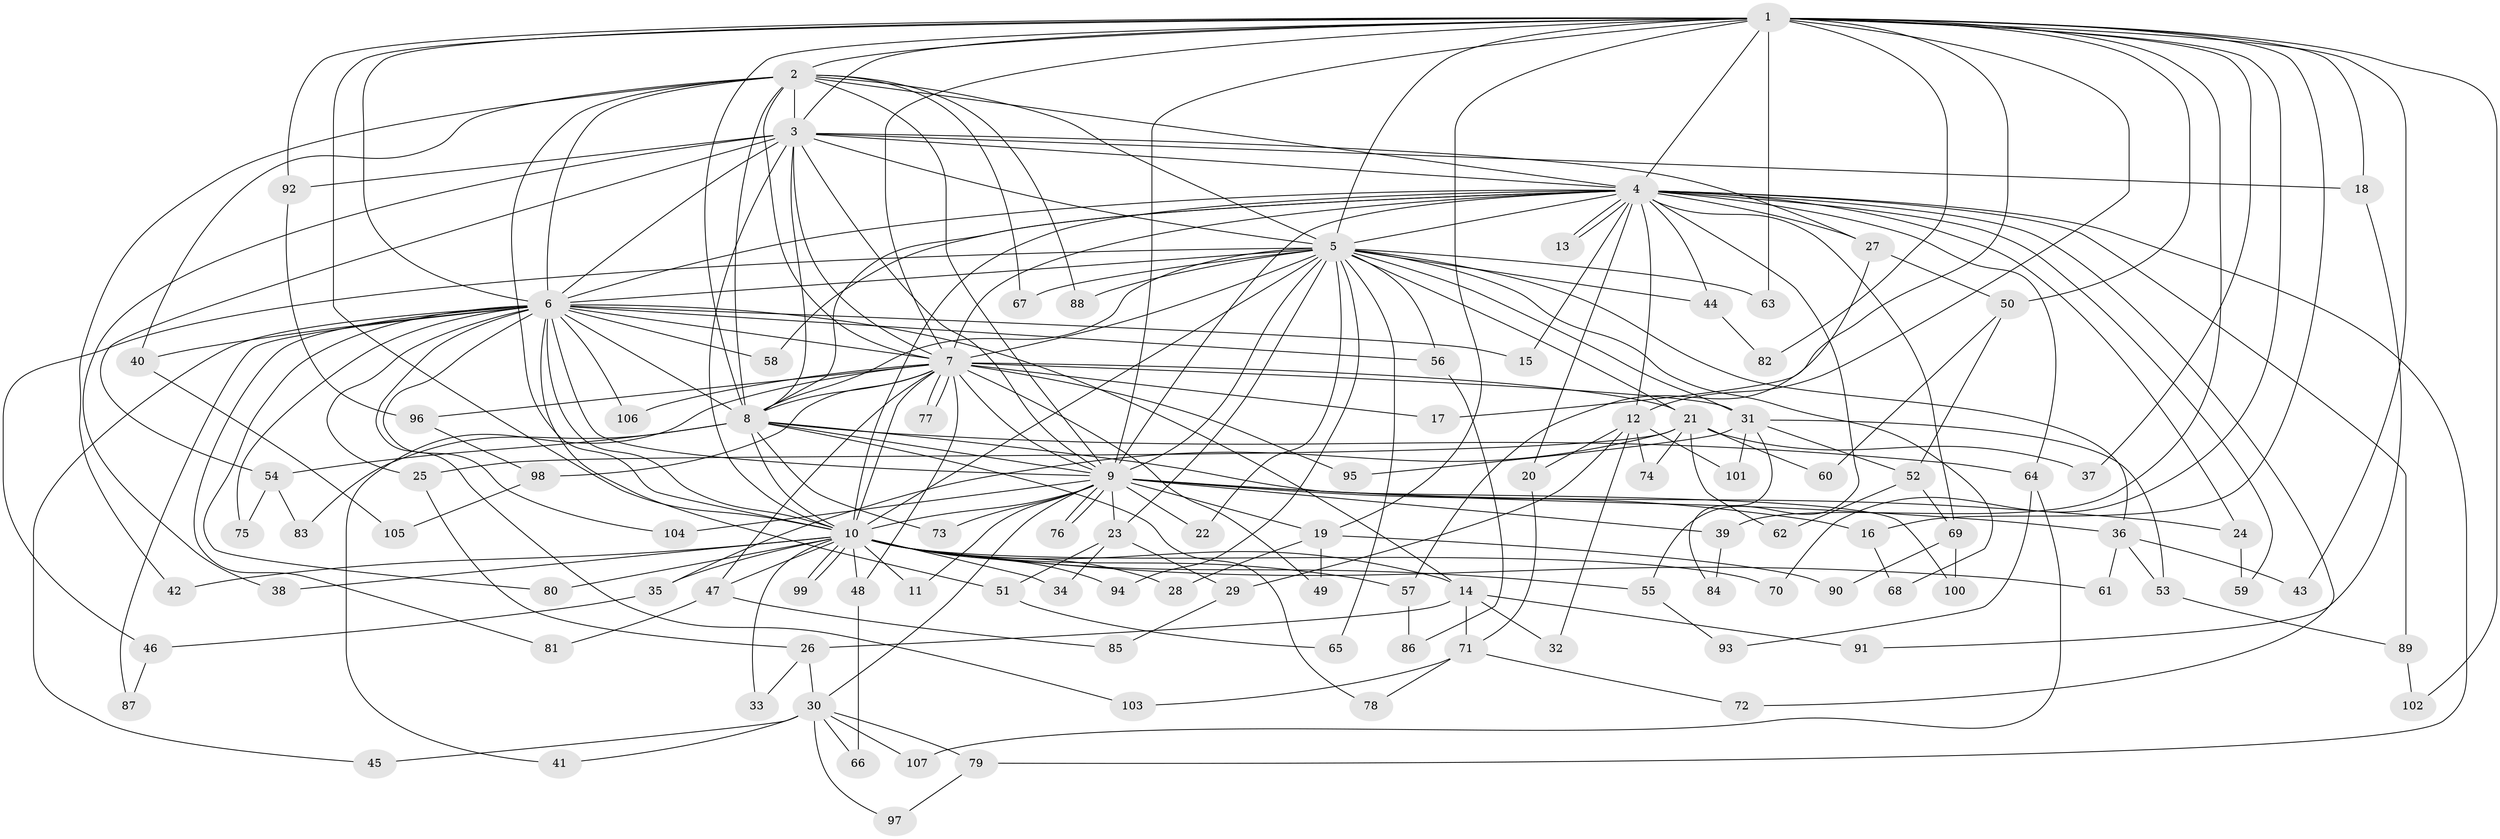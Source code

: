 // coarse degree distribution, {32: 0.01282051282051282, 23: 0.01282051282051282, 13: 0.01282051282051282, 21: 0.01282051282051282, 18: 0.01282051282051282, 14: 0.01282051282051282, 19: 0.01282051282051282, 25: 0.01282051282051282, 2: 0.5256410256410257, 8: 0.02564102564102564, 1: 0.02564102564102564, 6: 0.02564102564102564, 3: 0.16666666666666666, 5: 0.02564102564102564, 9: 0.01282051282051282, 4: 0.07692307692307693, 7: 0.01282051282051282}
// Generated by graph-tools (version 1.1) at 2025/41/03/06/25 10:41:42]
// undirected, 107 vertices, 239 edges
graph export_dot {
graph [start="1"]
  node [color=gray90,style=filled];
  1;
  2;
  3;
  4;
  5;
  6;
  7;
  8;
  9;
  10;
  11;
  12;
  13;
  14;
  15;
  16;
  17;
  18;
  19;
  20;
  21;
  22;
  23;
  24;
  25;
  26;
  27;
  28;
  29;
  30;
  31;
  32;
  33;
  34;
  35;
  36;
  37;
  38;
  39;
  40;
  41;
  42;
  43;
  44;
  45;
  46;
  47;
  48;
  49;
  50;
  51;
  52;
  53;
  54;
  55;
  56;
  57;
  58;
  59;
  60;
  61;
  62;
  63;
  64;
  65;
  66;
  67;
  68;
  69;
  70;
  71;
  72;
  73;
  74;
  75;
  76;
  77;
  78;
  79;
  80;
  81;
  82;
  83;
  84;
  85;
  86;
  87;
  88;
  89;
  90;
  91;
  92;
  93;
  94;
  95;
  96;
  97;
  98;
  99;
  100;
  101;
  102;
  103;
  104;
  105;
  106;
  107;
  1 -- 2;
  1 -- 3;
  1 -- 4;
  1 -- 5;
  1 -- 6;
  1 -- 7;
  1 -- 8;
  1 -- 9;
  1 -- 10;
  1 -- 12;
  1 -- 16;
  1 -- 17;
  1 -- 18;
  1 -- 19;
  1 -- 37;
  1 -- 39;
  1 -- 43;
  1 -- 50;
  1 -- 63;
  1 -- 70;
  1 -- 82;
  1 -- 92;
  1 -- 102;
  2 -- 3;
  2 -- 4;
  2 -- 5;
  2 -- 6;
  2 -- 7;
  2 -- 8;
  2 -- 9;
  2 -- 10;
  2 -- 40;
  2 -- 42;
  2 -- 67;
  2 -- 88;
  3 -- 4;
  3 -- 5;
  3 -- 6;
  3 -- 7;
  3 -- 8;
  3 -- 9;
  3 -- 10;
  3 -- 18;
  3 -- 27;
  3 -- 38;
  3 -- 54;
  3 -- 92;
  4 -- 5;
  4 -- 6;
  4 -- 7;
  4 -- 8;
  4 -- 9;
  4 -- 10;
  4 -- 12;
  4 -- 13;
  4 -- 13;
  4 -- 15;
  4 -- 20;
  4 -- 24;
  4 -- 27;
  4 -- 44;
  4 -- 55;
  4 -- 58;
  4 -- 59;
  4 -- 64;
  4 -- 69;
  4 -- 72;
  4 -- 79;
  4 -- 89;
  5 -- 6;
  5 -- 7;
  5 -- 8;
  5 -- 9;
  5 -- 10;
  5 -- 21;
  5 -- 22;
  5 -- 23;
  5 -- 31;
  5 -- 36;
  5 -- 44;
  5 -- 46;
  5 -- 56;
  5 -- 63;
  5 -- 65;
  5 -- 67;
  5 -- 68;
  5 -- 88;
  5 -- 94;
  6 -- 7;
  6 -- 8;
  6 -- 9;
  6 -- 10;
  6 -- 14;
  6 -- 15;
  6 -- 25;
  6 -- 40;
  6 -- 45;
  6 -- 51;
  6 -- 56;
  6 -- 58;
  6 -- 75;
  6 -- 80;
  6 -- 81;
  6 -- 87;
  6 -- 103;
  6 -- 104;
  6 -- 106;
  7 -- 8;
  7 -- 9;
  7 -- 10;
  7 -- 17;
  7 -- 21;
  7 -- 31;
  7 -- 41;
  7 -- 47;
  7 -- 48;
  7 -- 49;
  7 -- 77;
  7 -- 77;
  7 -- 95;
  7 -- 96;
  7 -- 98;
  7 -- 106;
  8 -- 9;
  8 -- 10;
  8 -- 54;
  8 -- 64;
  8 -- 73;
  8 -- 78;
  8 -- 83;
  8 -- 100;
  9 -- 10;
  9 -- 11;
  9 -- 16;
  9 -- 19;
  9 -- 22;
  9 -- 23;
  9 -- 24;
  9 -- 30;
  9 -- 36;
  9 -- 39;
  9 -- 73;
  9 -- 76;
  9 -- 76;
  9 -- 104;
  10 -- 11;
  10 -- 14;
  10 -- 28;
  10 -- 33;
  10 -- 34;
  10 -- 35;
  10 -- 38;
  10 -- 42;
  10 -- 47;
  10 -- 48;
  10 -- 55;
  10 -- 57;
  10 -- 61;
  10 -- 70;
  10 -- 80;
  10 -- 94;
  10 -- 99;
  10 -- 99;
  12 -- 20;
  12 -- 29;
  12 -- 32;
  12 -- 74;
  12 -- 101;
  14 -- 26;
  14 -- 32;
  14 -- 71;
  14 -- 91;
  16 -- 68;
  18 -- 91;
  19 -- 28;
  19 -- 49;
  19 -- 90;
  20 -- 71;
  21 -- 25;
  21 -- 35;
  21 -- 37;
  21 -- 60;
  21 -- 62;
  21 -- 74;
  23 -- 29;
  23 -- 34;
  23 -- 51;
  24 -- 59;
  25 -- 26;
  26 -- 30;
  26 -- 33;
  27 -- 50;
  27 -- 57;
  29 -- 85;
  30 -- 41;
  30 -- 45;
  30 -- 66;
  30 -- 79;
  30 -- 97;
  30 -- 107;
  31 -- 52;
  31 -- 53;
  31 -- 84;
  31 -- 95;
  31 -- 101;
  35 -- 46;
  36 -- 43;
  36 -- 53;
  36 -- 61;
  39 -- 84;
  40 -- 105;
  44 -- 82;
  46 -- 87;
  47 -- 81;
  47 -- 85;
  48 -- 66;
  50 -- 52;
  50 -- 60;
  51 -- 65;
  52 -- 62;
  52 -- 69;
  53 -- 89;
  54 -- 75;
  54 -- 83;
  55 -- 93;
  56 -- 86;
  57 -- 86;
  64 -- 93;
  64 -- 107;
  69 -- 90;
  69 -- 100;
  71 -- 72;
  71 -- 78;
  71 -- 103;
  79 -- 97;
  89 -- 102;
  92 -- 96;
  96 -- 98;
  98 -- 105;
}
